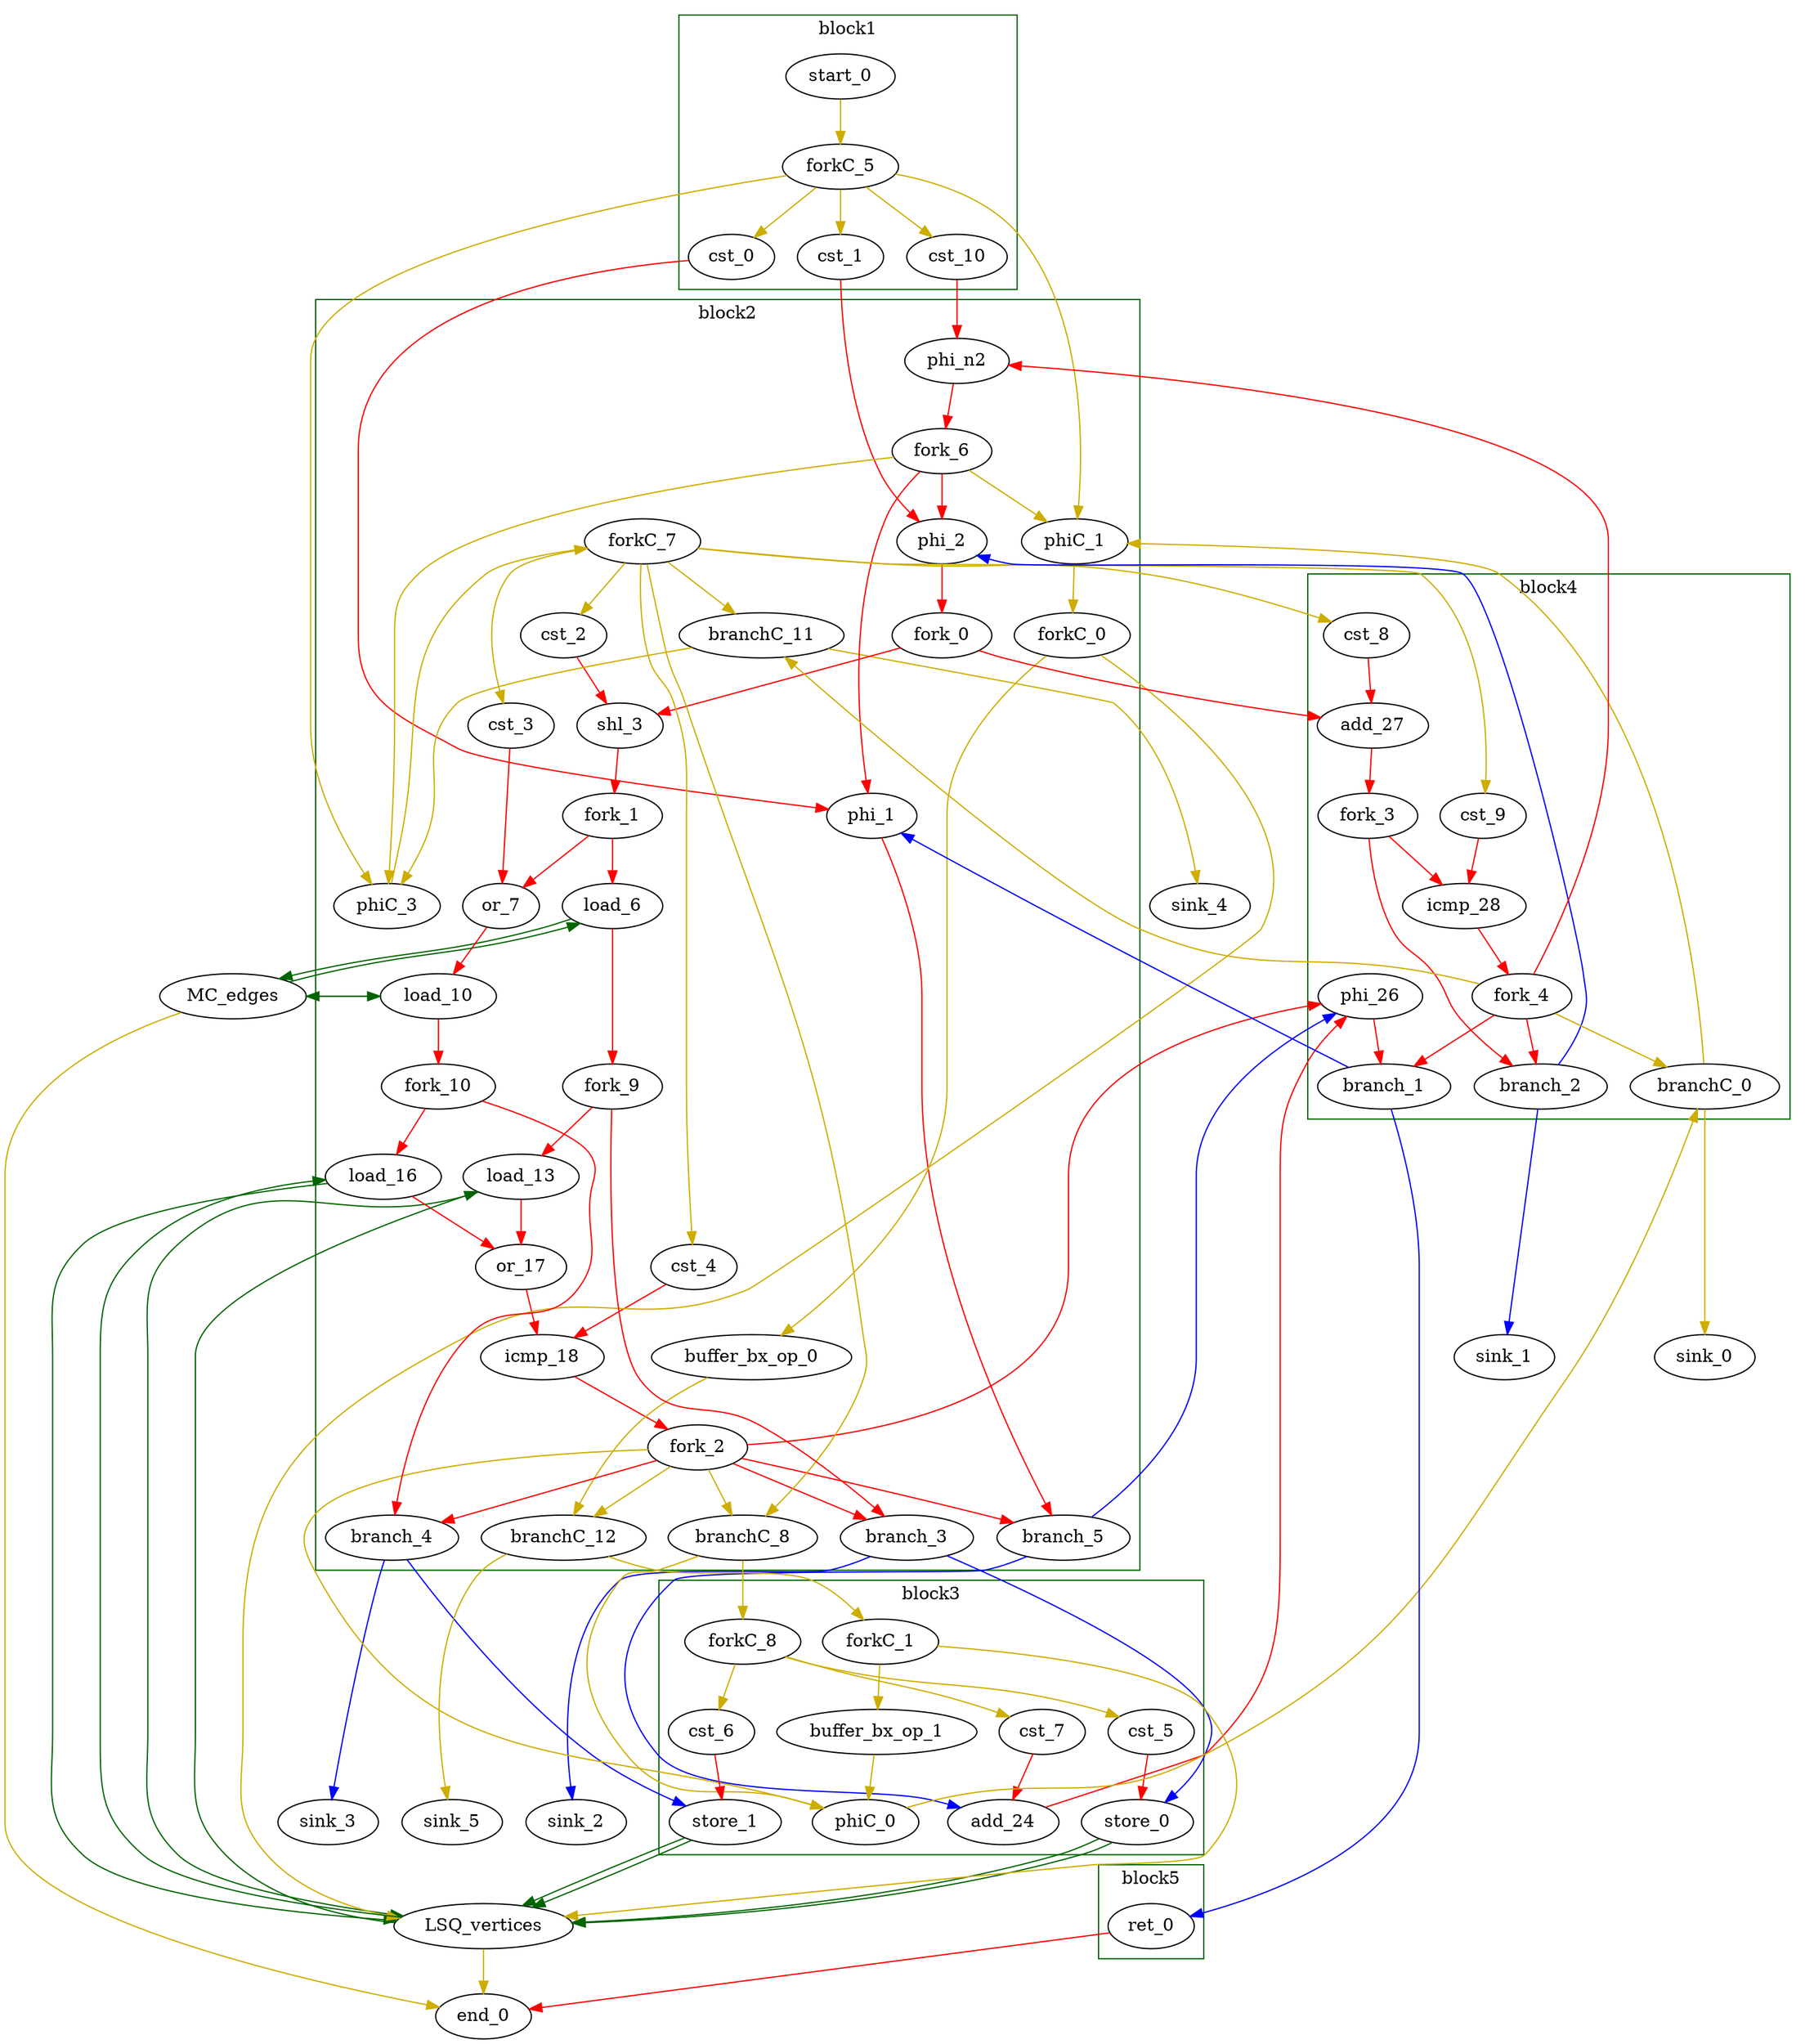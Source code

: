 Digraph G {
	splines=spline;
//DHLS version: 0.1.1" [shape = "none" pos = "20,20!"]

	subgraph cluster_0 {
	color = "darkgreen";
		label = "block1";
		"cst_0" [type = "Constant", bbID= 1, in = "in1:32", out = "out1:32", value = "0x00000000"];
		"cst_1" [type = "Constant", bbID= 1, in = "in1:32", out = "out1:32", value = "0x00000000"];
		"start_0" [type = "Entry", control= "true", bbID= 1, in = "in1:0", out = "out1:0"];
		"cst_10" [type = "Constant", bbID= 1, in = "in1:32", out = "out1:32", value = "0x00000001"];
		"forkC_5" [type = "Fork", bbID= 1, in = "in1:0", out = "out1:0 out2:0 out3:0 out4:0 out5:0 "];

	}

	subgraph cluster_1 {
	color = "darkgreen";
		label = "block2";
		"phi_1" [type = "Mux", bbID= 2, in = "in1?:1 in2:32 in3:32 ", out = "out1:32", delay=0.366];
		"phi_2" [type = "Mux", bbID= 2, in = "in1?:1 in2:32 in3:32 ", out = "out1:32", delay=0.366];
		"cst_2" [type = "Constant", bbID= 2, in = "in1:32", out = "out1:32", value = "0x00000001"];
		"shl_3" [type = "Operator", bbID= 2, op = "shl_op", in = "in1:32 in2:32 ", out = "out1:32 ", delay=0.000, latency=0, II=1];
		"load_6" [type = "Operator", bbID= 2, op = "mc_load_op",bbID= 2, portId= 0, offset= 0, in = "in1:32 in2:32", out = "out1:32 out2:32 ", delay=0.000, latency=2, II=1];
		"cst_3" [type = "Constant", bbID= 2, in = "in1:32", out = "out1:32", value = "0x00000001"];
		"or_7" [type = "Operator", bbID= 2, op = "or_op", in = "in1:32 in2:32 ", out = "out1:32 ", delay=0.000, latency=0, II=1];
		"load_10" [type = "Operator", bbID= 2, op = "mc_load_op",bbID= 2, portId= 1, offset= 0, in = "in1:32 in2:32", out = "out1:32 out2:32 ", delay=0.000, latency=2, II=1];
		"load_13" [type = "Operator", bbID= 2, op = "lsq_load_op",bbID= 2, portId= 0, offset= 0, in = "in1:32 in2:32", out = "out1:32 out2:32 ", delay=0.000, latency=5, II=1];
		"load_16" [type = "Operator", bbID= 2, op = "lsq_load_op",bbID= 2, portId= 1, offset= 0, in = "in1:32 in2:32", out = "out1:32 out2:32 ", delay=0.000, latency=5, II=1];
		"or_17" [type = "Operator", bbID= 2, op = "or_op", in = "in1:32 in2:32 ", out = "out1:32 ", delay=0.000, latency=0, II=1];
		"cst_4" [type = "Constant", bbID= 2, in = "in1:32", out = "out1:32", value = "0x00000000"];
		"icmp_18" [type = "Operator", bbID= 2, op = "icmp_eq_op", in = "in1:32 in2:32 ", out = "out1:1 ", delay=1.530, latency=0, II=1];
		"forkC_0" [type = "Fork", bbID= 2, in = "in1:0", out = "out1:0 out2:0 "];
		"buffer_bx_op_0" [type = "Operator", bbID= 2, op = "buffer_bx_op", in = "in1:0", out = "out1:0", delay=0, latency=1, II=1];
		"phiC_1" [type = "Mux", bbID= 2, in = "in1?:1 in2:0 in3:0 ", out = "out1:0", delay=0.166];
		"phi_n2" [type = "Merge", bbID= 2, in = "in1:32 in2:32*i ", out = "out1:32", delay=0.366];
		"phiC_3" [type = "Mux", bbID= 2, in = "in1?:1 in2:0 in3:0 ", out = "out1:0", delay=0.166];
		"branch_3" [type = "Branch", bbID= 2,  in = "in1:32 in2?:1*i", out = "out1+:32 out2-:32"];
		"branch_4" [type = "Branch", bbID= 2,  in = "in1:32 in2?:1*i", out = "out1+:32 out2-:32"];
		"branch_5" [type = "Branch", bbID= 2,  in = "in1:32 in2?:1*i", out = "out1+:32 out2-:32"];
		"branchC_8" [type = "Branch", bbID= 2,  in = "in1:0 in2?:1*i", out = "out1+:0 out2-:0"];
		"branchC_11" [type = "Branch", bbID= 2,  in = "in1:0 in2?:1*i", out = "out1+:0 out2-:0"];
		"branchC_12" [type = "Branch", bbID= 2,  in = "in1:0 in2?:1*i", out = "out1+:0 out2-:0"];
		"fork_0" [type = "Fork", bbID= 2, in = "in1:32", out = "out1:32 out2:32 "];
		"fork_1" [type = "Fork", bbID= 2, in = "in1:32", out = "out1:32 out2:32 "];
		"fork_2" [type = "Fork", bbID= 2, in = "in1:32", out = "out1:32 out2:32 out3:32 out4:32 out5:32 out6:32 out7:32 "];
		"fork_6" [type = "Fork", bbID= 2, in = "in1:32", out = "out1:32 out2:32 out3:32 out4:32 "];
		"forkC_7" [type = "Fork", bbID= 2, in = "in1:0", out = "out1:0 out2:0 out3:0 out4:0 out5:0 out6:0 out7:0 "];
		"fork_9" [type = "Fork", bbID= 2, in = "in1:32", out = "out1:32 out2:32 "];
		"fork_10" [type = "Fork", bbID= 2, in = "in1:32", out = "out1:32 out2:32 "];

	}

	subgraph cluster_2 {
	color = "darkgreen";
		label = "block3";
		"cst_5" [type = "Constant", bbID= 3, in = "in1:32", out = "out1:32", value = "0x00000001"];
		"store_0" [type = "Operator", bbID= 3, op = "lsq_store_op",bbID= 3, portId= 0, offset= 0, in = "in1:32 in2:32 ", out = "out1:32 out2:32", delay=0.000, latency=0, II=1];
		"cst_6" [type = "Constant", bbID= 3, in = "in1:32", out = "out1:32", value = "0x00000001"];
		"store_1" [type = "Operator", bbID= 3, op = "lsq_store_op",bbID= 3, portId= 1, offset= 0, in = "in1:32 in2:32 ", out = "out1:32 out2:32", delay=0.000, latency=0, II=1];
		"cst_7" [type = "Constant", bbID= 3, in = "in1:32", out = "out1:32", value = "0x00000001"];
		"add_24" [type = "Operator", bbID= 3, op = "add_op", in = "in1:32 in2:32 ", out = "out1:32 ", delay=1.693, latency=0, II=1];
		"forkC_1" [type = "Fork", bbID= 3, in = "in1:0", out = "out1:0 out2:0 "];
		"buffer_bx_op_1" [type = "Operator", bbID= 3, op = "buffer_bx_op", in = "in1:0", out = "out1:0", delay=0, latency=1, II=1];
		"phiC_0" [type = "Mux", bbID= 3, in = "in1?:1*i in2:0 in3:0 ", out = "out1:0", delay=0.166];
		"forkC_8" [type = "Fork", bbID= 3, in = "in1:0", out = "out1:0 out2:0 out3:0 "];

	}

	subgraph cluster_3 {
	color = "darkgreen";
		label = "block4";
		"phi_26" [type = "Mux", bbID= 4, in = "in1?:1*i in2:32 in3:32 ", out = "out1:32", delay=0.366];
		"cst_8" [type = "Constant", bbID= 4, in = "in1:32", out = "out1:32", value = "0x00000001"];
		"add_27" [type = "Operator", bbID= 4, op = "add_op", in = "in1:32 in2:32 ", out = "out1:32 ", delay=1.693, latency=0, II=1];
		"cst_9" [type = "Constant", bbID= 4, in = "in1:32", out = "out1:32", value = "0x000003E8"];
		"icmp_28" [type = "Operator", bbID= 4, op = "icmp_ult_op", in = "in1:32 in2:32 ", out = "out1:1 ", delay=1.530, latency=0, II=1];
		"branchC_0" [type = "Branch", bbID= 4,  in = "in1:0 in2?:1*i", out = "out1+:0 out2-:0"];
		"branch_1" [type = "Branch", bbID= 4,  in = "in1:32 in2?:1*i", out = "out1+:32 out2-:32"];
		"branch_2" [type = "Branch", bbID= 4,  in = "in1:32 in2?:1*i", out = "out1+:32 out2-:32"];
		"fork_3" [type = "Fork", bbID= 4, in = "in1:32", out = "out1:32 out2:32 "];
		"fork_4" [type = "Fork", bbID= 4, in = "in1:32", out = "out1:32 out2:32 out3:32 out4:32 out5:32 "];

	}

	subgraph cluster_4 {
	color = "darkgreen";
		label = "block5";
		"ret_0" [type = "Operator", bbID= 5, op = "ret_op", in = "in1:32 ", out = "out1:32 ", delay=0.000, latency=0, II=1];

	}
	"LSQ_vertices" [type = "LSQ", bbID= 0, in = "in1:0*c0 in2:0*c1 in3:32*l0a in4:32*l1a in5:32*s0a in6:32*s0d in7:32*s1a in8:32*s1d ", out = "out1:32*l0d out2:32*l1d out3:0*e ", memory = "vertices", bbcount = 2, ldcount = 2, stcount = 2, fifoDepth = 16, numLoads = "{2; 0}", numStores = "{0; 2}", loadOffsets = "{{0;0;0;0;0;0;0;0;0;0;0;0;0;0;0;0};{0;0;0;0;0;0;0;0;0;0;0;0;0;0;0;0}}", storeOffsets = "{{0;0;0;0;0;0;0;0;0;0;0;0;0;0;0;0};{0;0;0;0;0;0;0;0;0;0;0;0;0;0;0;0}}", loadPorts = "{{0;1;0;0;0;0;0;0;0;0;0;0;0;0;0;0};{0;0;0;0;0;0;0;0;0;0;0;0;0;0;0;0}}", storePorts = "{{0;0;0;0;0;0;0;0;0;0;0;0;0;0;0;0};{0;1;0;0;0;0;0;0;0;0;0;0;0;0;0;0}}"];
	"MC_edges" [type = "MC", bbID= 0, in = "in1:32*l0a in2:32*l1a ", out = "out1:32*l0d out2:32*l1d out3:0*e ", memory = "edges", bbcount = 0, ldcount = 2, stcount = 0];
	"sink_0" [type = "Sink", bbID= 0, in = "in1:0"];
	"sink_1" [type = "Sink", bbID= 0, in = "in1:32"];
	"sink_2" [type = "Sink", bbID= 0, in = "in1:32"];
	"sink_3" [type = "Sink", bbID= 0, in = "in1:32"];
	"sink_4" [type = "Sink", bbID= 0, in = "in1:0"];
	"sink_5" [type = "Sink", bbID= 0, in = "in1:0"];
	"end_0" [type = "Exit", bbID= 0, in = "in1:0*e in2:0*e in3:32 ", out = "out1:32"];

	"load_6" -> "MC_edges" [color = "darkgreen", mem_address = "true", from = "out2", to = "in1"];
	"MC_edges" -> "load_6" [color = "darkgreen", mem_address = "false", from = "out1", to = "in1"];
	"load_10" -> "MC_edges" [color = "darkgreen", mem_address = "true", from = "out2", to = "in2"];
	"MC_edges" -> "load_10" [color = "darkgreen", mem_address = "false", from = "out2", to = "in1"];
	"load_13" -> "LSQ_vertices" [color = "darkgreen", mem_address = "true", from = "out2", to = "in3"];
	"LSQ_vertices" -> "load_13" [color = "darkgreen", mem_address = "false", from = "out1", to = "in1"];
	"load_16" -> "LSQ_vertices" [color = "darkgreen", mem_address = "true", from = "out2", to = "in4"];
	"LSQ_vertices" -> "load_16" [color = "darkgreen", mem_address = "false", from = "out2", to = "in1"];
	"store_0" -> "LSQ_vertices" [color = "darkgreen", mem_address = "true", from = "out2", to = "in5"];
	"store_0" -> "LSQ_vertices" [color = "darkgreen", mem_address = "false", from = "out1", to = "in6"];
	"store_1" -> "LSQ_vertices" [color = "darkgreen", mem_address = "true", from = "out2", to = "in7"];
	"store_1" -> "LSQ_vertices" [color = "darkgreen", mem_address = "false", from = "out1", to = "in8"];
	"LSQ_vertices" -> "end_0" [color = "gold3", from = "out3", to = "in1"];
	"MC_edges" -> "end_0" [color = "gold3", from = "out3", to = "in2"];
	"cst_0" -> "phi_1" [color = "red", from = "out1", to = "in3"];
	"phi_1" -> "branch_5" [color = "red", from = "out1", to = "in1"];
	"cst_1" -> "phi_2" [color = "red", from = "out1", to = "in3"];
	"phi_2" -> "fork_0" [color = "red", from = "out1", to = "in1"];
	"cst_2" -> "shl_3" [color = "red", from = "out1", to = "in2"];
	"shl_3" -> "fork_1" [color = "red", from = "out1", to = "in1"];
	"load_6" -> "fork_9" [color = "red", from = "out1", to = "in1"];
	"cst_3" -> "or_7" [color = "red", from = "out1", to = "in2"];
	"or_7" -> "load_10" [color = "red", from = "out1", to = "in2"];
	"load_10" -> "fork_10" [color = "red", from = "out1", to = "in1"];
	"load_13" -> "or_17" [color = "red", from = "out1", to = "in1"];
	"load_16" -> "or_17" [color = "red", from = "out1", to = "in2"];
	"or_17" -> "icmp_18" [color = "red", from = "out1", to = "in1"];
	"cst_4" -> "icmp_18" [color = "red", from = "out1", to = "in2"];
	"icmp_18" -> "fork_2" [color = "red", from = "out1", to = "in1"];
	"cst_5" -> "store_0" [color = "red", from = "out1", to = "in1"];
	"cst_6" -> "store_1" [color = "red", from = "out1", to = "in1"];
	"cst_7" -> "add_24" [color = "red", from = "out1", to = "in2"];
	"add_24" -> "phi_26" [color = "red", from = "out1", to = "in2"];
	"phi_26" -> "branch_1" [color = "red", from = "out1", to = "in1"];
	"cst_8" -> "add_27" [color = "red", from = "out1", to = "in2"];
	"add_27" -> "fork_3" [color = "red", from = "out1", to = "in1"];
	"cst_9" -> "icmp_28" [color = "red", from = "out1", to = "in2"];
	"icmp_28" -> "fork_4" [color = "red", from = "out1", to = "in1"];
	"ret_0" -> "end_0" [color = "red", from = "out1", to = "in3"];
	"start_0" -> "forkC_5" [color = "gold3", from = "out1", to = "in1"];
	"forkC_0" -> "buffer_bx_op_0" [color = "gold3", from = "out1", to = "in1"];
	"forkC_0" -> "LSQ_vertices" [color = "gold3", from = "out2", to = "in1"];
	"buffer_bx_op_0" -> "branchC_12" [color = "gold3", from = "out1", to = "in1"];
	"forkC_1" -> "buffer_bx_op_1" [color = "gold3", from = "out1", to = "in1"];
	"forkC_1" -> "LSQ_vertices" [color = "gold3", from = "out2", to = "in2"];
	"buffer_bx_op_1" -> "phiC_0" [color = "gold3", from = "out1", to = "in2"];
	"phiC_0" -> "branchC_0" [color = "gold3", from = "out1", to = "in1"];
	"phiC_1" -> "forkC_0" [color = "gold3", from = "out1", to = "in1"];
	"branchC_0" -> "sink_0" [color = "gold3", minlen = 3, from = "out1", to = "in1"];
	"branchC_0" -> "phiC_1" [color = "gold3", minlen = 3, from = "out2", to = "in2"];
	"phi_n2" -> "fork_6" [color = "red", from = "out1", to = "in1"];
	"cst_10" -> "phi_n2" [color = "red", from = "out1", to = "in1"];
	"phiC_3" -> "forkC_7" [color = "gold3", from = "out1", to = "in1"];
	"branch_1" -> "ret_0" [color = "blue", minlen = 3, from = "out1", to = "in1"];
	"branch_1" -> "phi_1" [color = "blue", minlen = 3, from = "out2", to = "in2"];
	"branch_2" -> "sink_1" [color = "blue", minlen = 3, from = "out1", to = "in1"];
	"branch_2" -> "phi_2" [color = "blue", minlen = 3, from = "out2", to = "in2"];
	"branch_3" -> "sink_2" [color = "blue", minlen = 3, from = "out1", to = "in1"];
	"branch_3" -> "store_0" [color = "blue", minlen = 3, from = "out2", to = "in2"];
	"branch_4" -> "sink_3" [color = "blue", minlen = 3, from = "out1", to = "in1"];
	"branch_4" -> "store_1" [color = "blue", minlen = 3, from = "out2", to = "in2"];
	"branch_5" -> "phi_26" [color = "blue", minlen = 3, from = "out1", to = "in3"];
	"branch_5" -> "add_24" [color = "blue", minlen = 3, from = "out2", to = "in1"];
	"branchC_8" -> "phiC_0" [color = "gold3", minlen = 3, from = "out1", to = "in3"];
	"branchC_8" -> "forkC_8" [color = "gold3", minlen = 3, from = "out2", to = "in1"];
	"branchC_11" -> "sink_4" [color = "gold3", minlen = 3, from = "out1", to = "in1"];
	"branchC_11" -> "phiC_3" [color = "gold3", minlen = 3, from = "out2", to = "in2"];
	"branchC_12" -> "sink_5" [color = "gold3", minlen = 3, from = "out1", to = "in1"];
	"branchC_12" -> "forkC_1" [color = "gold3", minlen = 3, from = "out2", to = "in1"];
	"forkC_8" -> "cst_5" [color = "gold3", from = "out1", to = "in1"];
	"forkC_8" -> "cst_6" [color = "gold3", from = "out2", to = "in1"];
	"forkC_8" -> "cst_7" [color = "gold3", from = "out3", to = "in1"];
	"fork_0" -> "shl_3" [color = "red", from = "out1", to = "in1"];
	"fork_0" -> "add_27" [color = "red", from = "out2", to = "in1"];
	"fork_1" -> "or_7" [color = "red", from = "out1", to = "in1"];
	"fork_1" -> "load_6" [color = "red", from = "out2", to = "in2"];
	"fork_2" -> "phiC_0" [color = "gold3", from = "out1", to = "in1"];
	"fork_2" -> "branch_3" [color = "red", from = "out2", to = "in2"];
	"fork_2" -> "branch_4" [color = "red", from = "out3", to = "in2"];
	"fork_2" -> "branch_5" [color = "red", from = "out4", to = "in2"];
	"fork_2" -> "branchC_8" [color = "gold3", from = "out5", to = "in2"];
	"fork_2" -> "branchC_12" [color = "gold3", from = "out6", to = "in2"];
	"fork_2" -> "phi_26" [color = "red", from = "out7", to = "in1"];
	"fork_3" -> "icmp_28" [color = "red", from = "out1", to = "in1"];
	"fork_3" -> "branch_2" [color = "red", from = "out2", to = "in1"];
	"fork_4" -> "branchC_0" [color = "gold3", from = "out1", to = "in2"];
	"fork_4" -> "phi_n2" [color = "red", from = "out2", to = "in2"];
	"fork_4" -> "branch_1" [color = "red", from = "out3", to = "in2"];
	"fork_4" -> "branch_2" [color = "red", from = "out4", to = "in2"];
	"fork_4" -> "branchC_11" [color = "gold3", from = "out5", to = "in2"];
	"forkC_5" -> "cst_0" [color = "gold3", from = "out1", to = "in1"];
	"forkC_5" -> "cst_1" [color = "gold3", from = "out2", to = "in1"];
	"forkC_5" -> "phiC_3" [color = "gold3", from = "out3", to = "in3"];
	"forkC_5" -> "cst_10" [color = "gold3", from = "out4", to = "in1"];
	"forkC_5" -> "phiC_1" [color = "gold3", from = "out5", to = "in3"];
	"fork_6" -> "phiC_1" [color = "gold3", from = "out1", to = "in1"];
	"fork_6" -> "phi_1" [color = "red", from = "out2", to = "in1"];
	"fork_6" -> "phi_2" [color = "red", from = "out3", to = "in1"];
	"fork_6" -> "phiC_3" [color = "gold3", from = "out4", to = "in1"];
	"forkC_7" -> "cst_2" [color = "gold3", from = "out1", to = "in1"];
	"forkC_7" -> "branchC_11" [color = "gold3", from = "out2", to = "in1"];
	"forkC_7" -> "cst_3" [color = "gold3", from = "out3", to = "in1"];
	"forkC_7" -> "cst_4" [color = "gold3", from = "out4", to = "in1"];
	"forkC_7" -> "branchC_8" [color = "gold3", from = "out5", to = "in1"];
	"forkC_7" -> "cst_8" [color = "gold3", from = "out6", to = "in1"];
	"forkC_7" -> "cst_9" [color = "gold3", from = "out7", to = "in1"];
	"fork_9" -> "load_13" [color = "red", from = "out1", to = "in2"];
	"fork_9" -> "branch_3" [color = "red", from = "out2", to = "in1"];
	"fork_10" -> "load_16" [color = "red", from = "out1", to = "in2"];
	"fork_10" -> "branch_4" [color = "red", from = "out2", to = "in1"];

}